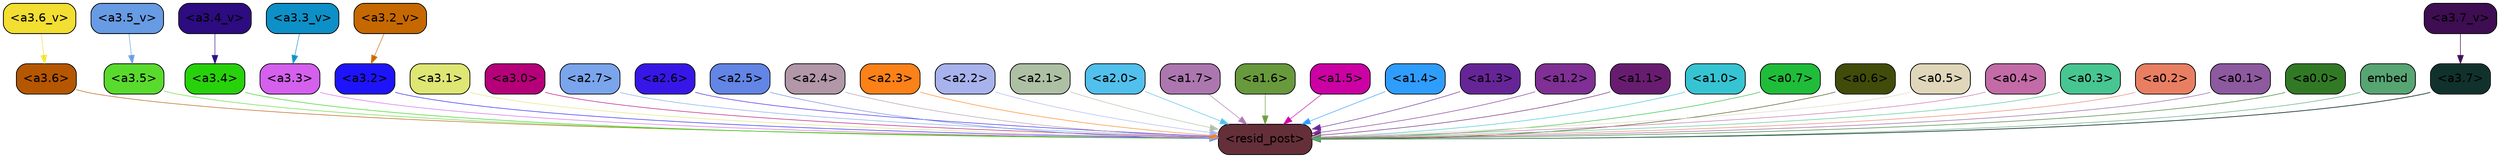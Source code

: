 strict digraph "" {
	graph [bgcolor=transparent,
		layout=dot,
		overlap=false,
		splines=true
	];
	"<a3.7>"	[color=black,
		fillcolor="#11312c",
		fontname=Helvetica,
		shape=box,
		style="filled, rounded"];
	"<resid_post>"	[color=black,
		fillcolor="#652f39",
		fontname=Helvetica,
		shape=box,
		style="filled, rounded"];
	"<a3.7>" -> "<resid_post>"	[color="#11312c",
		penwidth=0.8263697922229767];
	"<a3.6>"	[color=black,
		fillcolor="#b55601",
		fontname=Helvetica,
		shape=box,
		style="filled, rounded"];
	"<a3.6>" -> "<resid_post>"	[color="#b55601",
		penwidth=0.6];
	"<a3.5>"	[color=black,
		fillcolor="#59db2d",
		fontname=Helvetica,
		shape=box,
		style="filled, rounded"];
	"<a3.5>" -> "<resid_post>"	[color="#59db2d",
		penwidth=0.6];
	"<a3.4>"	[color=black,
		fillcolor="#27d20b",
		fontname=Helvetica,
		shape=box,
		style="filled, rounded"];
	"<a3.4>" -> "<resid_post>"	[color="#27d20b",
		penwidth=0.6];
	"<a3.3>"	[color=black,
		fillcolor="#d460ed",
		fontname=Helvetica,
		shape=box,
		style="filled, rounded"];
	"<a3.3>" -> "<resid_post>"	[color="#d460ed",
		penwidth=0.6];
	"<a3.2>"	[color=black,
		fillcolor="#1d14fb",
		fontname=Helvetica,
		shape=box,
		style="filled, rounded"];
	"<a3.2>" -> "<resid_post>"	[color="#1d14fb",
		penwidth=0.6];
	"<a3.1>"	[color=black,
		fillcolor="#dee674",
		fontname=Helvetica,
		shape=box,
		style="filled, rounded"];
	"<a3.1>" -> "<resid_post>"	[color="#dee674",
		penwidth=0.6];
	"<a3.0>"	[color=black,
		fillcolor="#b6007a",
		fontname=Helvetica,
		shape=box,
		style="filled, rounded"];
	"<a3.0>" -> "<resid_post>"	[color="#b6007a",
		penwidth=0.6];
	"<a2.7>"	[color=black,
		fillcolor="#7aa5ec",
		fontname=Helvetica,
		shape=box,
		style="filled, rounded"];
	"<a2.7>" -> "<resid_post>"	[color="#7aa5ec",
		penwidth=0.6];
	"<a2.6>"	[color=black,
		fillcolor="#3617e8",
		fontname=Helvetica,
		shape=box,
		style="filled, rounded"];
	"<a2.6>" -> "<resid_post>"	[color="#3617e8",
		penwidth=0.6];
	"<a2.5>"	[color=black,
		fillcolor="#6285e6",
		fontname=Helvetica,
		shape=box,
		style="filled, rounded"];
	"<a2.5>" -> "<resid_post>"	[color="#6285e6",
		penwidth=0.6];
	"<a2.4>"	[color=black,
		fillcolor="#b197a8",
		fontname=Helvetica,
		shape=box,
		style="filled, rounded"];
	"<a2.4>" -> "<resid_post>"	[color="#b197a8",
		penwidth=0.6];
	"<a2.3>"	[color=black,
		fillcolor="#fc8118",
		fontname=Helvetica,
		shape=box,
		style="filled, rounded"];
	"<a2.3>" -> "<resid_post>"	[color="#fc8118",
		penwidth=0.6];
	"<a2.2>"	[color=black,
		fillcolor="#a8b3ed",
		fontname=Helvetica,
		shape=box,
		style="filled, rounded"];
	"<a2.2>" -> "<resid_post>"	[color="#a8b3ed",
		penwidth=0.6];
	"<a2.1>"	[color=black,
		fillcolor="#aec0a4",
		fontname=Helvetica,
		shape=box,
		style="filled, rounded"];
	"<a2.1>" -> "<resid_post>"	[color="#aec0a4",
		penwidth=0.6];
	"<a2.0>"	[color=black,
		fillcolor="#51c0ed",
		fontname=Helvetica,
		shape=box,
		style="filled, rounded"];
	"<a2.0>" -> "<resid_post>"	[color="#51c0ed",
		penwidth=0.6];
	"<a1.7>"	[color=black,
		fillcolor="#ac77af",
		fontname=Helvetica,
		shape=box,
		style="filled, rounded"];
	"<a1.7>" -> "<resid_post>"	[color="#ac77af",
		penwidth=0.6];
	"<a1.6>"	[color=black,
		fillcolor="#68993c",
		fontname=Helvetica,
		shape=box,
		style="filled, rounded"];
	"<a1.6>" -> "<resid_post>"	[color="#68993c",
		penwidth=0.6];
	"<a1.5>"	[color=black,
		fillcolor="#cc01a4",
		fontname=Helvetica,
		shape=box,
		style="filled, rounded"];
	"<a1.5>" -> "<resid_post>"	[color="#cc01a4",
		penwidth=0.6];
	"<a1.4>"	[color=black,
		fillcolor="#2f9dfe",
		fontname=Helvetica,
		shape=box,
		style="filled, rounded"];
	"<a1.4>" -> "<resid_post>"	[color="#2f9dfe",
		penwidth=0.6];
	"<a1.3>"	[color=black,
		fillcolor="#662597",
		fontname=Helvetica,
		shape=box,
		style="filled, rounded"];
	"<a1.3>" -> "<resid_post>"	[color="#662597",
		penwidth=0.6];
	"<a1.2>"	[color=black,
		fillcolor="#802f94",
		fontname=Helvetica,
		shape=box,
		style="filled, rounded"];
	"<a1.2>" -> "<resid_post>"	[color="#802f94",
		penwidth=0.6];
	"<a1.1>"	[color=black,
		fillcolor="#681c70",
		fontname=Helvetica,
		shape=box,
		style="filled, rounded"];
	"<a1.1>" -> "<resid_post>"	[color="#681c70",
		penwidth=0.6];
	"<a1.0>"	[color=black,
		fillcolor="#36c4d3",
		fontname=Helvetica,
		shape=box,
		style="filled, rounded"];
	"<a1.0>" -> "<resid_post>"	[color="#36c4d3",
		penwidth=0.6];
	"<a0.7>"	[color=black,
		fillcolor="#1fbd39",
		fontname=Helvetica,
		shape=box,
		style="filled, rounded"];
	"<a0.7>" -> "<resid_post>"	[color="#1fbd39",
		penwidth=0.6];
	"<a0.6>"	[color=black,
		fillcolor="#414c0a",
		fontname=Helvetica,
		shape=box,
		style="filled, rounded"];
	"<a0.6>" -> "<resid_post>"	[color="#414c0a",
		penwidth=0.6];
	"<a0.5>"	[color=black,
		fillcolor="#e0d6ba",
		fontname=Helvetica,
		shape=box,
		style="filled, rounded"];
	"<a0.5>" -> "<resid_post>"	[color="#e0d6ba",
		penwidth=0.6];
	"<a0.4>"	[color=black,
		fillcolor="#c36ba7",
		fontname=Helvetica,
		shape=box,
		style="filled, rounded"];
	"<a0.4>" -> "<resid_post>"	[color="#c36ba7",
		penwidth=0.6];
	"<a0.3>"	[color=black,
		fillcolor="#47c692",
		fontname=Helvetica,
		shape=box,
		style="filled, rounded"];
	"<a0.3>" -> "<resid_post>"	[color="#47c692",
		penwidth=0.6];
	"<a0.2>"	[color=black,
		fillcolor="#e97f62",
		fontname=Helvetica,
		shape=box,
		style="filled, rounded"];
	"<a0.2>" -> "<resid_post>"	[color="#e97f62",
		penwidth=0.6];
	"<a0.1>"	[color=black,
		fillcolor="#8d599f",
		fontname=Helvetica,
		shape=box,
		style="filled, rounded"];
	"<a0.1>" -> "<resid_post>"	[color="#8d599f",
		penwidth=0.6];
	"<a0.0>"	[color=black,
		fillcolor="#327926",
		fontname=Helvetica,
		shape=box,
		style="filled, rounded"];
	"<a0.0>" -> "<resid_post>"	[color="#327926",
		penwidth=0.6];
	embed	[color=black,
		fillcolor="#56a573",
		fontname=Helvetica,
		shape=box,
		style="filled, rounded"];
	embed -> "<resid_post>"	[color="#56a573",
		penwidth=0.6];
	"<a3.7_v>"	[color=black,
		fillcolor="#3f0d52",
		fontname=Helvetica,
		shape=box,
		style="filled, rounded"];
	"<a3.7_v>" -> "<a3.7>"	[color="#3f0d52",
		penwidth=0.6738671064376831];
	"<a3.6_v>"	[color=black,
		fillcolor="#f3de32",
		fontname=Helvetica,
		shape=box,
		style="filled, rounded"];
	"<a3.6_v>" -> "<a3.6>"	[color="#f3de32",
		penwidth=0.6];
	"<a3.5_v>"	[color=black,
		fillcolor="#679be3",
		fontname=Helvetica,
		shape=box,
		style="filled, rounded"];
	"<a3.5_v>" -> "<a3.5>"	[color="#679be3",
		penwidth=0.6];
	"<a3.4_v>"	[color=black,
		fillcolor="#2d0b80",
		fontname=Helvetica,
		shape=box,
		style="filled, rounded"];
	"<a3.4_v>" -> "<a3.4>"	[color="#2d0b80",
		penwidth=0.6];
	"<a3.3_v>"	[color=black,
		fillcolor="#0d90c7",
		fontname=Helvetica,
		shape=box,
		style="filled, rounded"];
	"<a3.3_v>" -> "<a3.3>"	[color="#0d90c7",
		penwidth=0.6];
	"<a3.2_v>"	[color=black,
		fillcolor="#c66800",
		fontname=Helvetica,
		shape=box,
		style="filled, rounded"];
	"<a3.2_v>" -> "<a3.2>"	[color="#c66800",
		penwidth=0.6];
}
